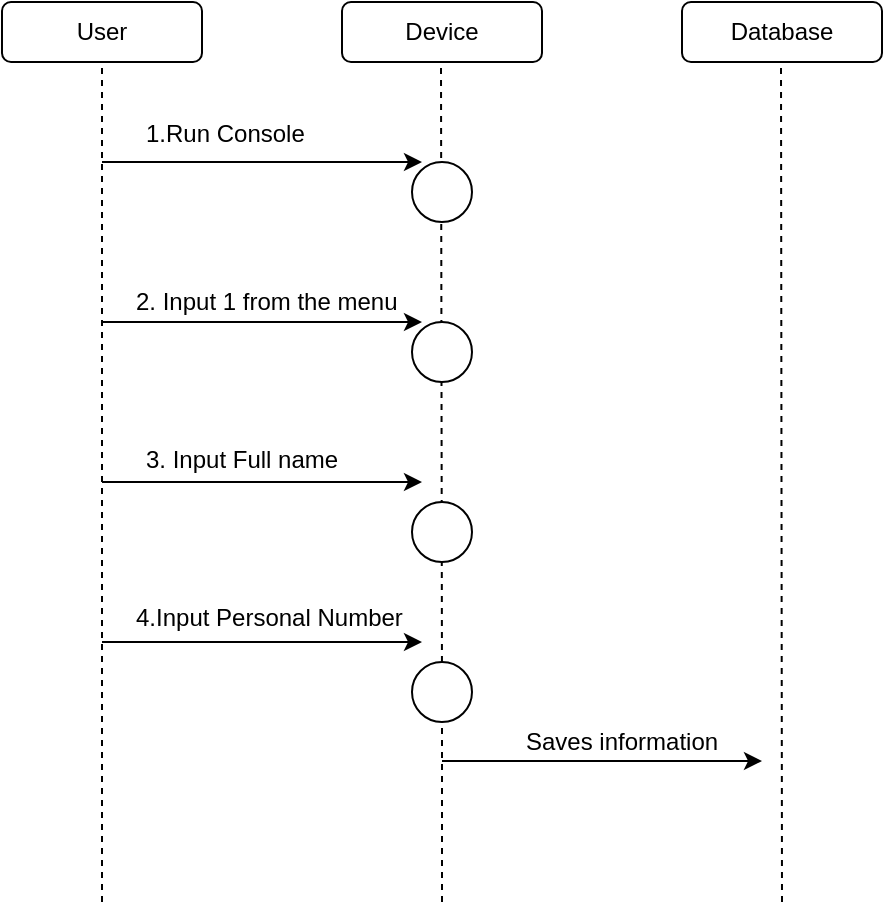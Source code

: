 <mxfile version="12.0.1" pages="1"><diagram id="l6xT7i-LliBg1LL4XF7H" name="Page-1"><mxGraphModel dx="757" dy="553" grid="1" gridSize="10" guides="1" tooltips="1" connect="1" arrows="1" fold="1" page="1" pageScale="1" pageWidth="827" pageHeight="1169" math="0" shadow="0"><root><mxCell id="0"/><mxCell id="1" parent="0"/><mxCell id="VggmB6tBiJsMWH2p0AmL-1" value="User" style="rounded=1;whiteSpace=wrap;html=1;" parent="1" vertex="1"><mxGeometry x="60" y="80" width="100" height="30" as="geometry"/></mxCell><mxCell id="VggmB6tBiJsMWH2p0AmL-2" value="Device" style="rounded=1;whiteSpace=wrap;html=1;" parent="1" vertex="1"><mxGeometry x="230" y="80" width="100" height="30" as="geometry"/></mxCell><mxCell id="VggmB6tBiJsMWH2p0AmL-3" value="Database" style="rounded=1;whiteSpace=wrap;html=1;" parent="1" vertex="1"><mxGeometry x="400" y="80" width="100" height="30" as="geometry"/></mxCell><mxCell id="VggmB6tBiJsMWH2p0AmL-4" value="" style="endArrow=none;dashed=1;html=1;entryX=0.5;entryY=1;entryDx=0;entryDy=0;" parent="1" target="VggmB6tBiJsMWH2p0AmL-1" edge="1"><mxGeometry width="50" height="50" relative="1" as="geometry"><mxPoint x="110" y="530" as="sourcePoint"/><mxPoint x="100" y="140" as="targetPoint"/></mxGeometry></mxCell><mxCell id="VggmB6tBiJsMWH2p0AmL-5" value="" style="endArrow=classic;html=1;" parent="1" edge="1"><mxGeometry width="50" height="50" relative="1" as="geometry"><mxPoint x="110" y="160" as="sourcePoint"/><mxPoint x="270" y="160" as="targetPoint"/></mxGeometry></mxCell><mxCell id="VggmB6tBiJsMWH2p0AmL-6" value="1.Run Console" style="text;html=1;resizable=0;points=[];autosize=1;align=left;verticalAlign=top;spacingTop=-4;" parent="1" vertex="1"><mxGeometry x="130" y="136" width="90" height="20" as="geometry"/></mxCell><mxCell id="VggmB6tBiJsMWH2p0AmL-7" value="" style="endArrow=none;dashed=1;html=1;entryX=0.5;entryY=1;entryDx=0;entryDy=0;" parent="1" source="VggmB6tBiJsMWH2p0AmL-26" edge="1"><mxGeometry width="50" height="50" relative="1" as="geometry"><mxPoint x="280" y="720" as="sourcePoint"/><mxPoint x="279.5" y="110" as="targetPoint"/></mxGeometry></mxCell><mxCell id="VggmB6tBiJsMWH2p0AmL-8" value="" style="ellipse;whiteSpace=wrap;html=1;aspect=fixed;" parent="1" vertex="1"><mxGeometry x="265" y="160" width="30" height="30" as="geometry"/></mxCell><mxCell id="VggmB6tBiJsMWH2p0AmL-9" value="" style="endArrow=classic;html=1;" parent="1" edge="1"><mxGeometry width="50" height="50" relative="1" as="geometry"><mxPoint x="110" y="240" as="sourcePoint"/><mxPoint x="270" y="240" as="targetPoint"/></mxGeometry></mxCell><mxCell id="VggmB6tBiJsMWH2p0AmL-10" value="2. Input 1 from the menu" style="text;html=1;resizable=0;points=[];autosize=1;align=left;verticalAlign=top;spacingTop=-4;" parent="1" vertex="1"><mxGeometry x="125" y="220" width="150" height="20" as="geometry"/></mxCell><mxCell id="VggmB6tBiJsMWH2p0AmL-11" value="" style="endArrow=classic;html=1;" parent="1" edge="1"><mxGeometry width="50" height="50" relative="1" as="geometry"><mxPoint x="110" y="320" as="sourcePoint"/><mxPoint x="270" y="320" as="targetPoint"/></mxGeometry></mxCell><mxCell id="VggmB6tBiJsMWH2p0AmL-12" value="" style="endArrow=classic;html=1;" parent="1" edge="1"><mxGeometry width="50" height="50" relative="1" as="geometry"><mxPoint x="110" y="400" as="sourcePoint"/><mxPoint x="270" y="400" as="targetPoint"/></mxGeometry></mxCell><mxCell id="VggmB6tBiJsMWH2p0AmL-15" value="3. Input Full name" style="text;html=1;resizable=0;points=[];autosize=1;align=left;verticalAlign=top;spacingTop=-4;" parent="1" vertex="1"><mxGeometry x="130" y="299" width="110" height="20" as="geometry"/></mxCell><mxCell id="VggmB6tBiJsMWH2p0AmL-16" value="4.Input Personal Number" style="text;html=1;resizable=0;points=[];autosize=1;align=left;verticalAlign=top;spacingTop=-4;" parent="1" vertex="1"><mxGeometry x="125" y="378" width="150" height="20" as="geometry"/></mxCell><mxCell id="VggmB6tBiJsMWH2p0AmL-18" value="" style="endArrow=none;dashed=1;html=1;entryX=0.5;entryY=1;entryDx=0;entryDy=0;" parent="1" edge="1"><mxGeometry width="50" height="50" relative="1" as="geometry"><mxPoint x="450" y="530" as="sourcePoint"/><mxPoint x="449.5" y="110" as="targetPoint"/></mxGeometry></mxCell><mxCell id="VggmB6tBiJsMWH2p0AmL-22" value="" style="endArrow=classic;html=1;" parent="1" edge="1"><mxGeometry width="50" height="50" relative="1" as="geometry"><mxPoint x="280" y="459.5" as="sourcePoint"/><mxPoint x="440" y="459.5" as="targetPoint"/></mxGeometry></mxCell><mxCell id="VggmB6tBiJsMWH2p0AmL-24" value="" style="ellipse;whiteSpace=wrap;html=1;aspect=fixed;" parent="1" vertex="1"><mxGeometry x="265" y="240" width="30" height="30" as="geometry"/></mxCell><mxCell id="VggmB6tBiJsMWH2p0AmL-25" value="" style="ellipse;whiteSpace=wrap;html=1;aspect=fixed;" parent="1" vertex="1"><mxGeometry x="265" y="330" width="30" height="30" as="geometry"/></mxCell><mxCell id="VggmB6tBiJsMWH2p0AmL-26" value="" style="ellipse;whiteSpace=wrap;html=1;aspect=fixed;" parent="1" vertex="1"><mxGeometry x="265" y="410" width="30" height="30" as="geometry"/></mxCell><mxCell id="VggmB6tBiJsMWH2p0AmL-27" value="" style="endArrow=none;dashed=1;html=1;entryX=0.5;entryY=1;entryDx=0;entryDy=0;" parent="1" target="VggmB6tBiJsMWH2p0AmL-26" edge="1"><mxGeometry width="50" height="50" relative="1" as="geometry"><mxPoint x="280" y="530" as="sourcePoint"/><mxPoint x="279.5" y="110" as="targetPoint"/></mxGeometry></mxCell><mxCell id="VggmB6tBiJsMWH2p0AmL-39" value="Saves information" style="text;html=1;resizable=0;points=[];autosize=1;align=left;verticalAlign=top;spacingTop=-4;" parent="1" vertex="1"><mxGeometry x="320" y="440" width="110" height="20" as="geometry"/></mxCell></root></mxGraphModel></diagram></mxfile>